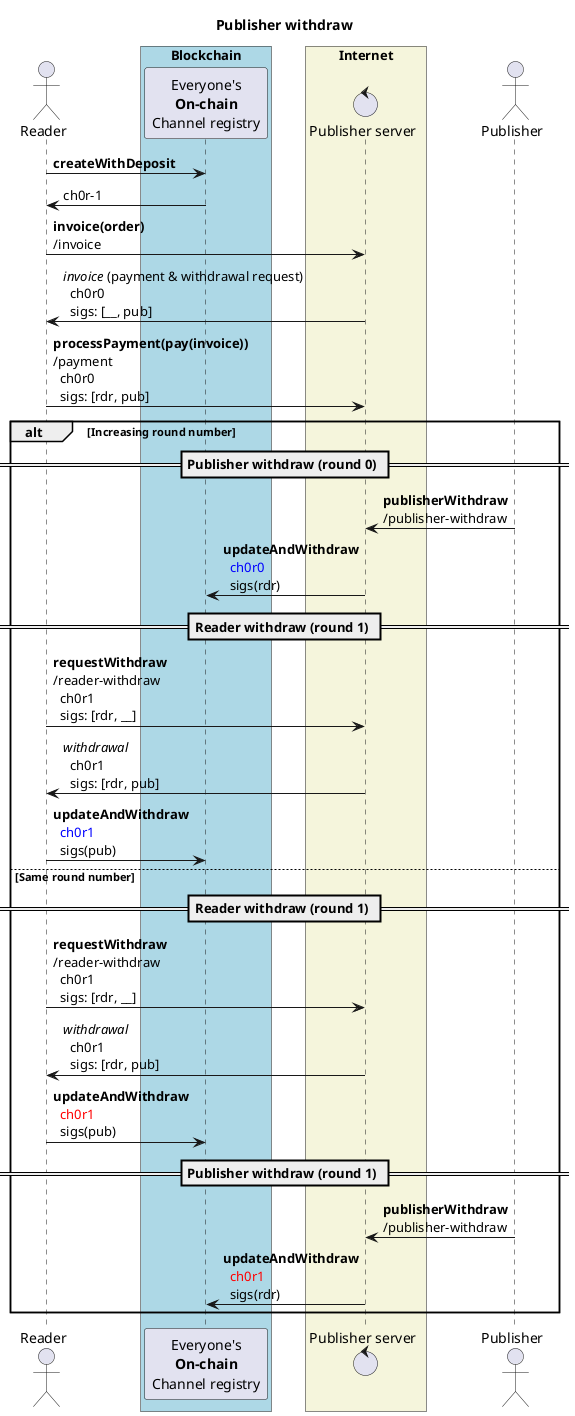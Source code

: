 @startuml
title Publisher withdraw

actor Reader as rdr
'database "Reader's\n**Off-chain**\nChannel DB" as rdrDB

box "Blockchain" #lightblue
    participant "Everyone's\n**On-chain**\nChannel registry" as reg
'    participant "Token" as token
end box

box "Internet" #beige
    control "Publisher server" as srv
end box

'database "Publisher's\n**Off-chain**\nChannel DB" as dbB
actor Publisher as pub

rdr -> reg: **createWithDeposit**
reg -> rdr: ch0r-1
rdr -> srv: **invoice(order)**\n/invoice
srv -> rdr: //invoice// (payment & withdrawal request)\n  ch0r0\n  sigs: [__, pub]
rdr -> srv: **processPayment(pay(invoice))**\n/payment\n  ch0r0\n  sigs: [rdr, pub]
alt Increasing round number
    == Publisher withdraw (round 0) ==
    pub -> srv: **publisherWithdraw**\n/publisher-withdraw
    srv -> reg: **updateAndWithdraw**\n  <color blue>ch0r0</color>\n  sigs(rdr)
    == Reader withdraw (round 1) ==
    rdr -> srv: **requestWithdraw**\n/reader-withdraw\n  ch0r1\n  sigs: [rdr, __]
    srv -> rdr: //withdrawal//\n  ch0r1\n  sigs: [rdr, pub]
    rdr -> reg: **updateAndWithdraw**\n  <color blue>ch0r1</color>\n  sigs(pub)
else Same round number
    == Reader withdraw (round 1) ==
    rdr -> srv: **requestWithdraw**\n/reader-withdraw\n  ch0r1\n  sigs: [rdr, __]
    srv -> rdr: //withdrawal//\n  ch0r1\n  sigs: [rdr, pub]
    rdr -> reg: **updateAndWithdraw**\n  <color red>ch0r1</color>\n  sigs(pub)
    == Publisher withdraw (round 1) ==
    pub -> srv: **publisherWithdraw**\n/publisher-withdraw
    srv -> reg: **updateAndWithdraw**\n  <color red>ch0r1</color>\n  sigs(rdr)
end
@enduml
